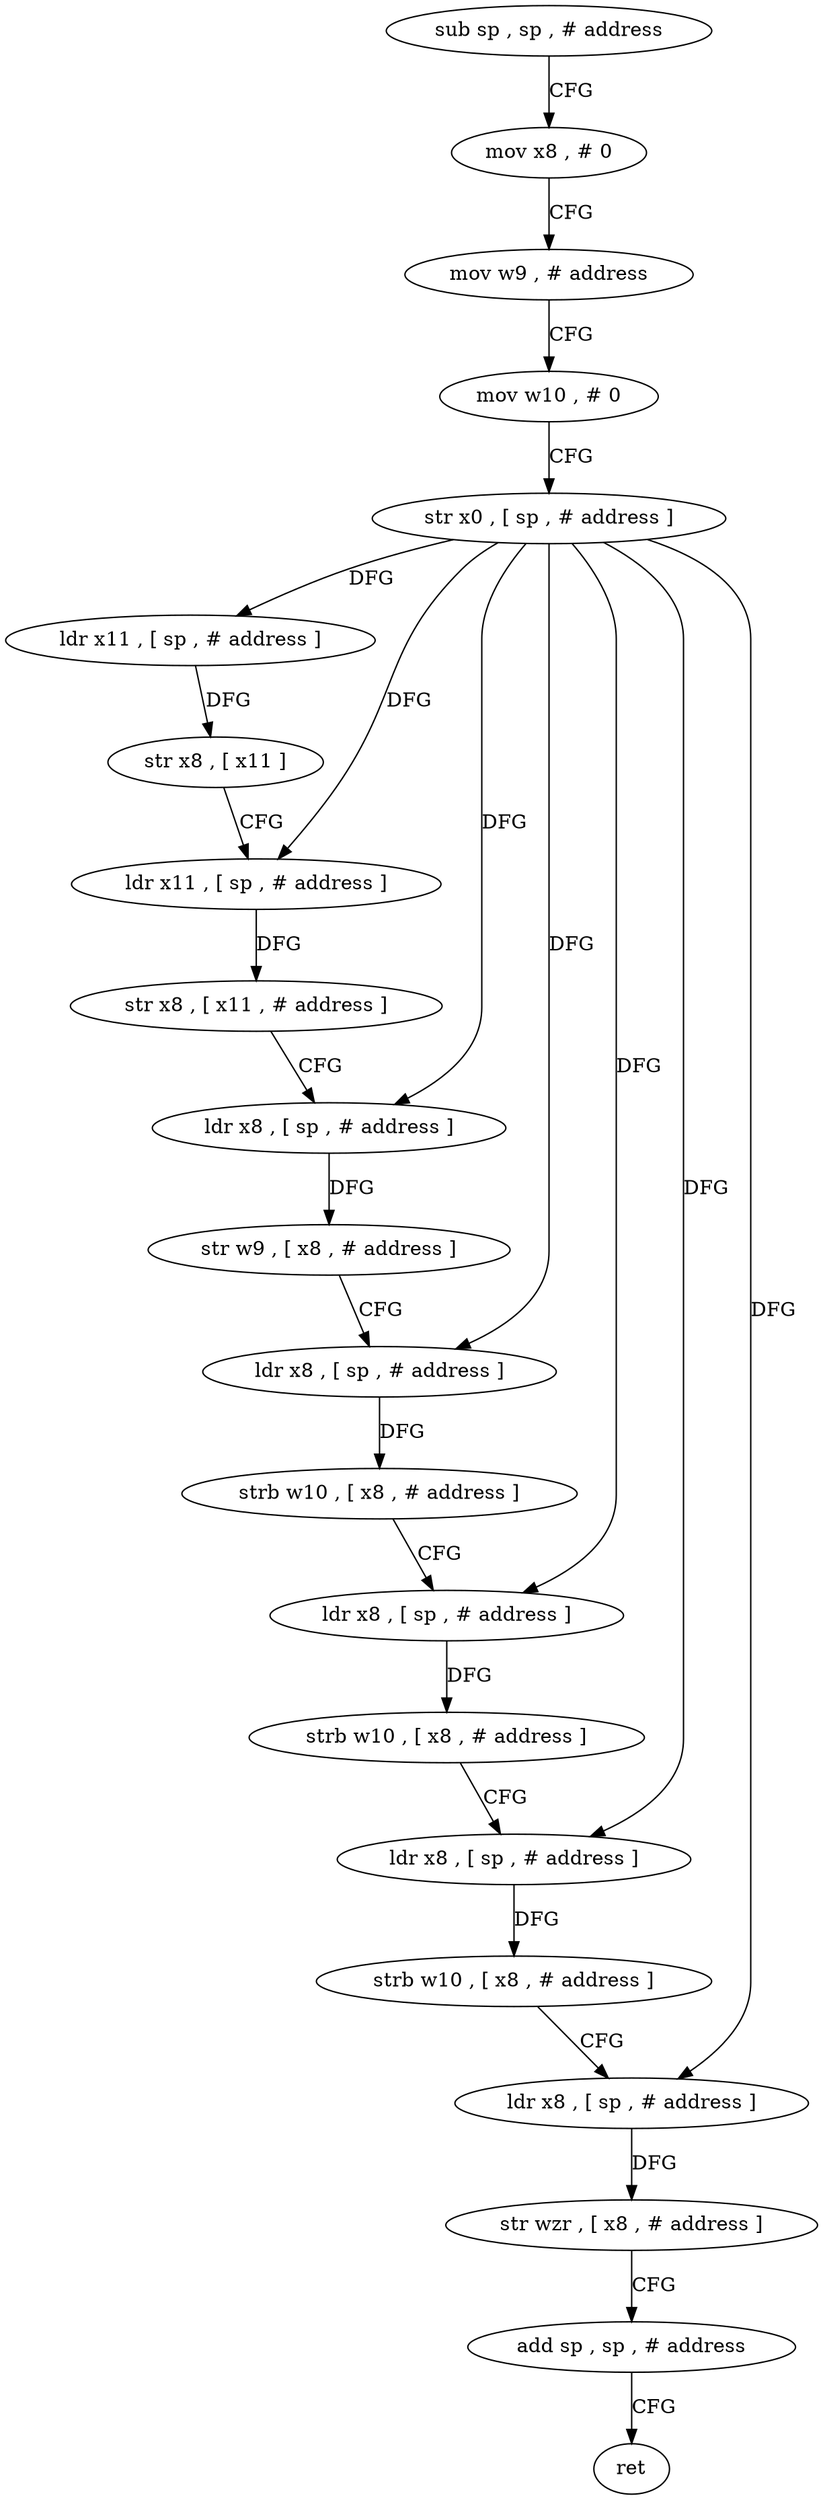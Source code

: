 digraph "func" {
"113552" [label = "sub sp , sp , # address" ]
"113556" [label = "mov x8 , # 0" ]
"113560" [label = "mov w9 , # address" ]
"113564" [label = "mov w10 , # 0" ]
"113568" [label = "str x0 , [ sp , # address ]" ]
"113572" [label = "ldr x11 , [ sp , # address ]" ]
"113576" [label = "str x8 , [ x11 ]" ]
"113580" [label = "ldr x11 , [ sp , # address ]" ]
"113584" [label = "str x8 , [ x11 , # address ]" ]
"113588" [label = "ldr x8 , [ sp , # address ]" ]
"113592" [label = "str w9 , [ x8 , # address ]" ]
"113596" [label = "ldr x8 , [ sp , # address ]" ]
"113600" [label = "strb w10 , [ x8 , # address ]" ]
"113604" [label = "ldr x8 , [ sp , # address ]" ]
"113608" [label = "strb w10 , [ x8 , # address ]" ]
"113612" [label = "ldr x8 , [ sp , # address ]" ]
"113616" [label = "strb w10 , [ x8 , # address ]" ]
"113620" [label = "ldr x8 , [ sp , # address ]" ]
"113624" [label = "str wzr , [ x8 , # address ]" ]
"113628" [label = "add sp , sp , # address" ]
"113632" [label = "ret" ]
"113552" -> "113556" [ label = "CFG" ]
"113556" -> "113560" [ label = "CFG" ]
"113560" -> "113564" [ label = "CFG" ]
"113564" -> "113568" [ label = "CFG" ]
"113568" -> "113572" [ label = "DFG" ]
"113568" -> "113580" [ label = "DFG" ]
"113568" -> "113588" [ label = "DFG" ]
"113568" -> "113596" [ label = "DFG" ]
"113568" -> "113604" [ label = "DFG" ]
"113568" -> "113612" [ label = "DFG" ]
"113568" -> "113620" [ label = "DFG" ]
"113572" -> "113576" [ label = "DFG" ]
"113576" -> "113580" [ label = "CFG" ]
"113580" -> "113584" [ label = "DFG" ]
"113584" -> "113588" [ label = "CFG" ]
"113588" -> "113592" [ label = "DFG" ]
"113592" -> "113596" [ label = "CFG" ]
"113596" -> "113600" [ label = "DFG" ]
"113600" -> "113604" [ label = "CFG" ]
"113604" -> "113608" [ label = "DFG" ]
"113608" -> "113612" [ label = "CFG" ]
"113612" -> "113616" [ label = "DFG" ]
"113616" -> "113620" [ label = "CFG" ]
"113620" -> "113624" [ label = "DFG" ]
"113624" -> "113628" [ label = "CFG" ]
"113628" -> "113632" [ label = "CFG" ]
}
